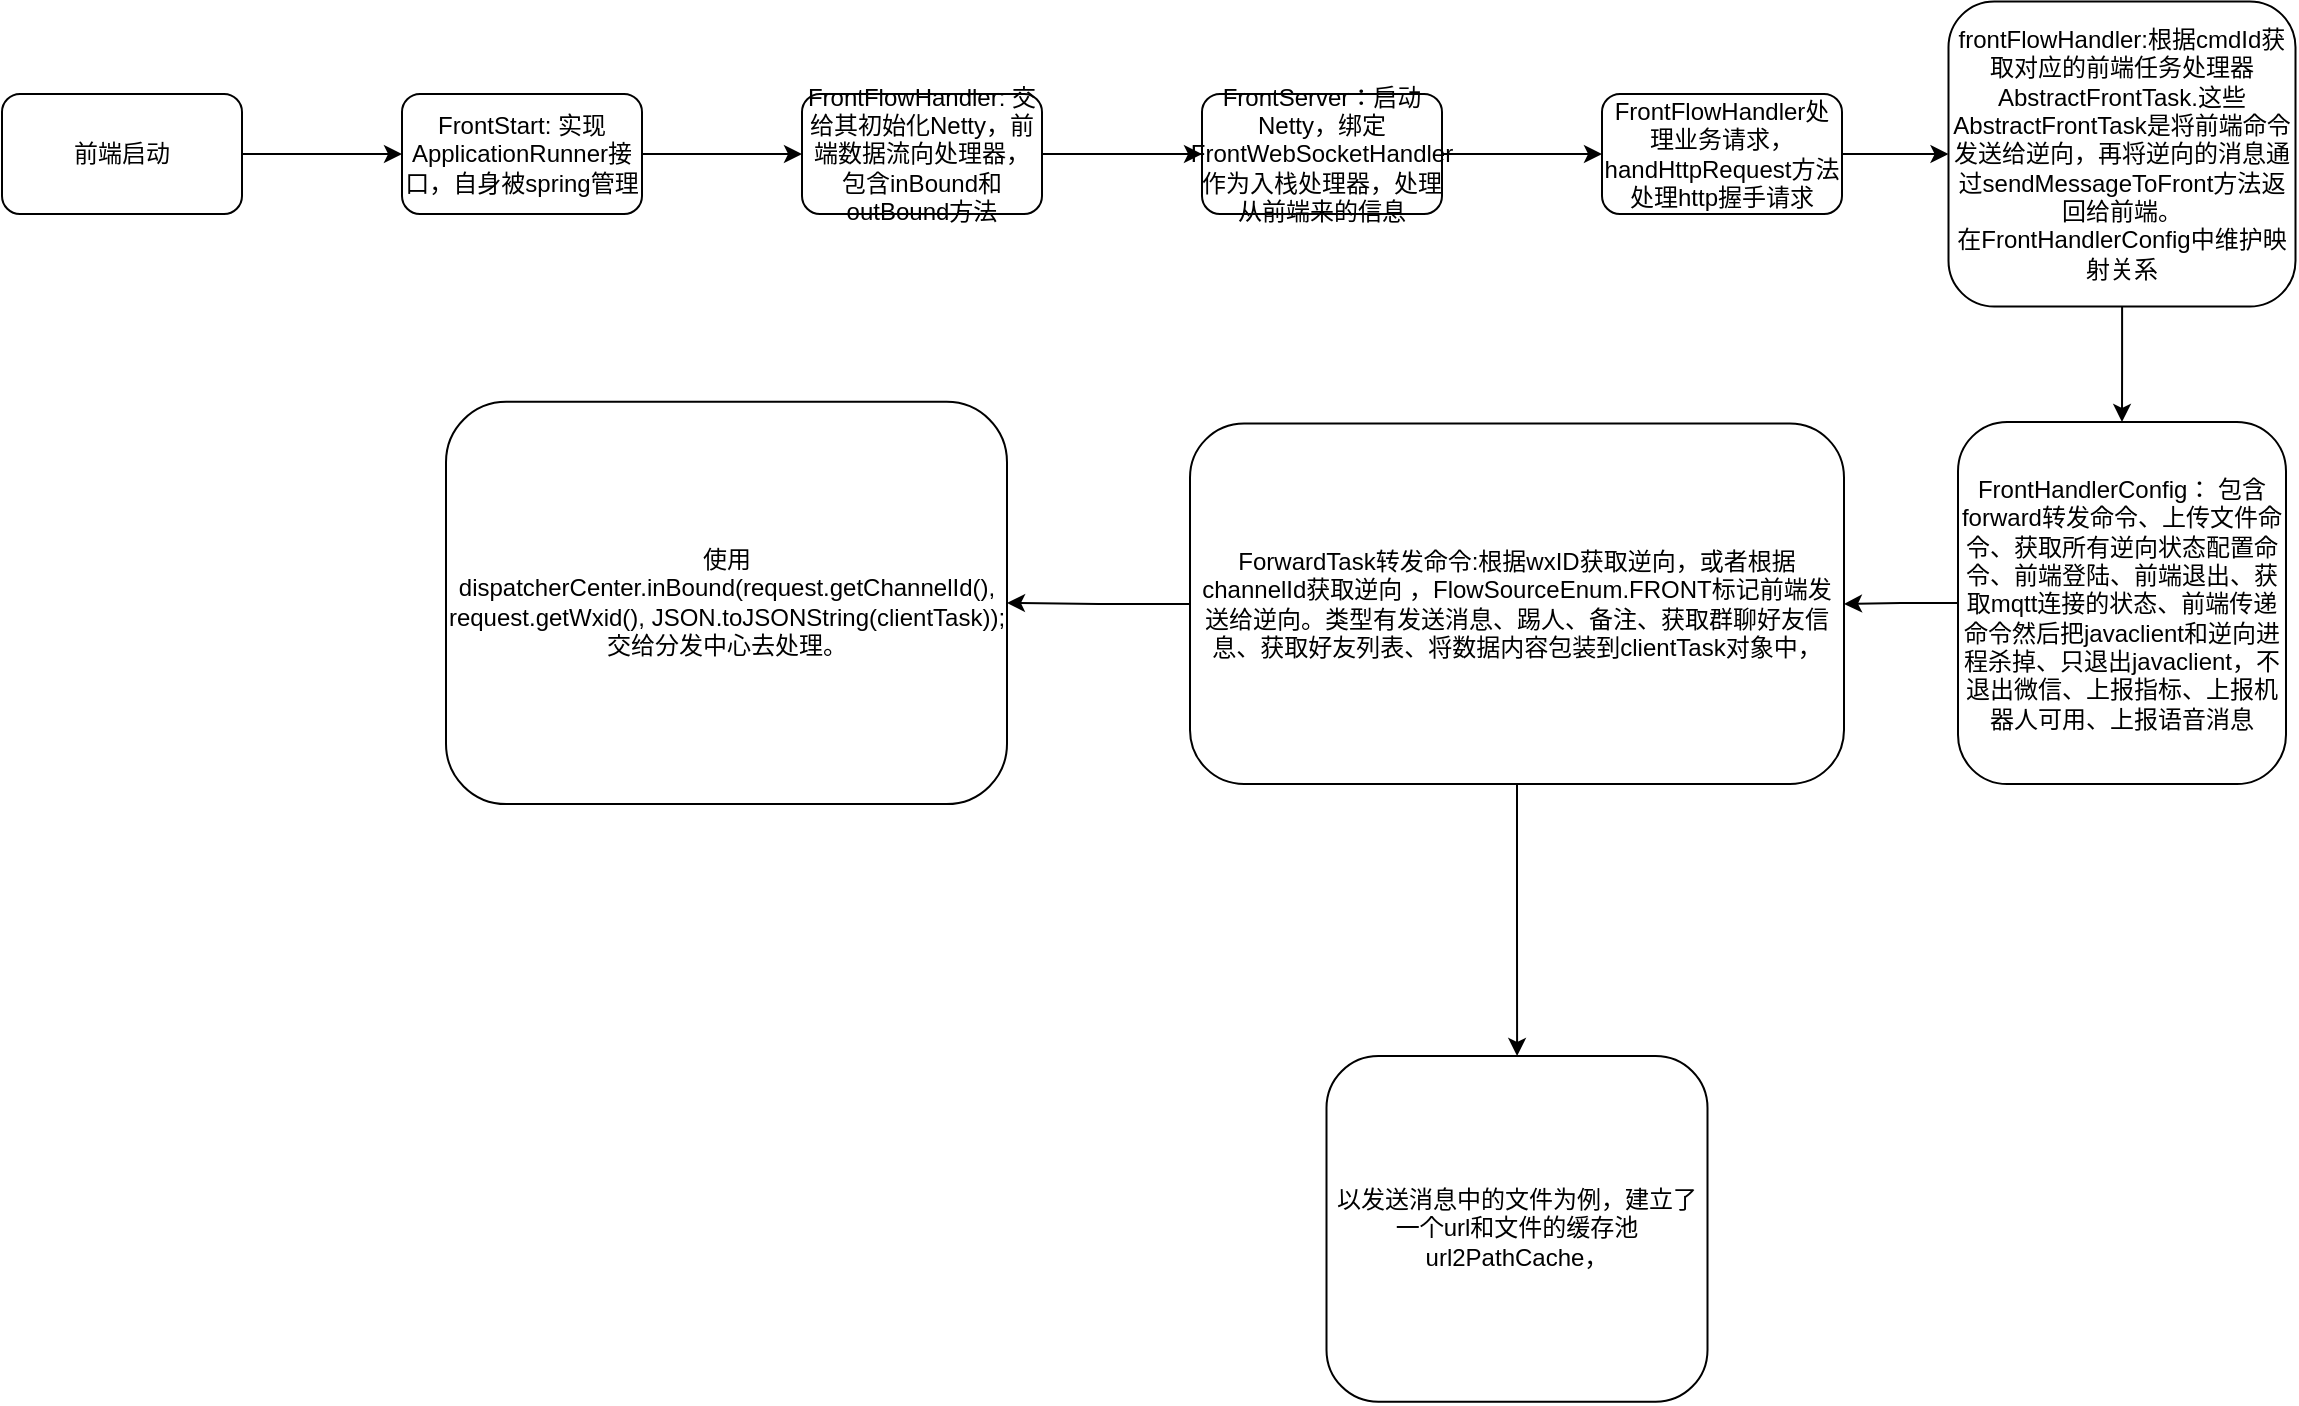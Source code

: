 <mxfile version="21.6.8" type="github">
  <diagram name="第 1 页" id="hfmUWymTaNQccyx6NpWl">
    <mxGraphModel dx="1395" dy="685" grid="0" gridSize="10" guides="1" tooltips="1" connect="1" arrows="1" fold="1" page="1" pageScale="1" pageWidth="1169" pageHeight="827" math="0" shadow="0">
      <root>
        <mxCell id="0" />
        <mxCell id="1" parent="0" />
        <mxCell id="AlUWY4Qr4lEPv8KhQEpm-3" value="" style="edgeStyle=orthogonalEdgeStyle;rounded=0;orthogonalLoop=1;jettySize=auto;html=1;" edge="1" parent="1" source="AlUWY4Qr4lEPv8KhQEpm-1" target="AlUWY4Qr4lEPv8KhQEpm-2">
          <mxGeometry relative="1" as="geometry" />
        </mxCell>
        <mxCell id="AlUWY4Qr4lEPv8KhQEpm-1" value="前端启动" style="rounded=1;whiteSpace=wrap;html=1;" vertex="1" parent="1">
          <mxGeometry x="17" y="220" width="120" height="60" as="geometry" />
        </mxCell>
        <mxCell id="AlUWY4Qr4lEPv8KhQEpm-5" value="" style="edgeStyle=orthogonalEdgeStyle;rounded=0;orthogonalLoop=1;jettySize=auto;html=1;" edge="1" parent="1" source="AlUWY4Qr4lEPv8KhQEpm-2" target="AlUWY4Qr4lEPv8KhQEpm-4">
          <mxGeometry relative="1" as="geometry" />
        </mxCell>
        <mxCell id="AlUWY4Qr4lEPv8KhQEpm-2" value="FrontStart: 实现ApplicationRunner接口，自身被spring管理" style="whiteSpace=wrap;html=1;rounded=1;" vertex="1" parent="1">
          <mxGeometry x="217" y="220" width="120" height="60" as="geometry" />
        </mxCell>
        <mxCell id="AlUWY4Qr4lEPv8KhQEpm-7" value="" style="edgeStyle=orthogonalEdgeStyle;rounded=0;orthogonalLoop=1;jettySize=auto;html=1;" edge="1" parent="1" source="AlUWY4Qr4lEPv8KhQEpm-4" target="AlUWY4Qr4lEPv8KhQEpm-6">
          <mxGeometry relative="1" as="geometry" />
        </mxCell>
        <mxCell id="AlUWY4Qr4lEPv8KhQEpm-4" value="FrontFlowHandler: 交给其初始化Netty，前端数据流向处理器，包含inBound和outBound方法" style="whiteSpace=wrap;html=1;rounded=1;" vertex="1" parent="1">
          <mxGeometry x="417" y="220" width="120" height="60" as="geometry" />
        </mxCell>
        <mxCell id="AlUWY4Qr4lEPv8KhQEpm-9" value="" style="edgeStyle=orthogonalEdgeStyle;rounded=0;orthogonalLoop=1;jettySize=auto;html=1;" edge="1" parent="1" source="AlUWY4Qr4lEPv8KhQEpm-6" target="AlUWY4Qr4lEPv8KhQEpm-8">
          <mxGeometry relative="1" as="geometry" />
        </mxCell>
        <mxCell id="AlUWY4Qr4lEPv8KhQEpm-6" value="FrontServer：启动Netty，绑定FrontWebSocketHandler&lt;span style=&quot;background-color: initial;&quot;&gt;作为入栈处理器，处理从前端来的信息&lt;/span&gt;" style="whiteSpace=wrap;html=1;rounded=1;" vertex="1" parent="1">
          <mxGeometry x="617" y="220" width="120" height="60" as="geometry" />
        </mxCell>
        <mxCell id="AlUWY4Qr4lEPv8KhQEpm-11" value="" style="edgeStyle=orthogonalEdgeStyle;rounded=0;orthogonalLoop=1;jettySize=auto;html=1;" edge="1" parent="1" source="AlUWY4Qr4lEPv8KhQEpm-8" target="AlUWY4Qr4lEPv8KhQEpm-10">
          <mxGeometry relative="1" as="geometry" />
        </mxCell>
        <mxCell id="AlUWY4Qr4lEPv8KhQEpm-8" value="FrontFlowHandler处理业务请求，handHttpRequest方法处理http握手请求" style="whiteSpace=wrap;html=1;rounded=1;" vertex="1" parent="1">
          <mxGeometry x="817" y="220" width="120" height="60" as="geometry" />
        </mxCell>
        <mxCell id="AlUWY4Qr4lEPv8KhQEpm-13" value="" style="edgeStyle=orthogonalEdgeStyle;rounded=0;orthogonalLoop=1;jettySize=auto;html=1;" edge="1" parent="1" source="AlUWY4Qr4lEPv8KhQEpm-10" target="AlUWY4Qr4lEPv8KhQEpm-12">
          <mxGeometry relative="1" as="geometry" />
        </mxCell>
        <mxCell id="AlUWY4Qr4lEPv8KhQEpm-10" value="frontFlowHandler:根据cmdId获取对应的前端任务处理器AbstractFrontTask.这些AbstractFrontTask是将前端命令发送给逆向，再将逆向的消息通过sendMessageToFront方法&lt;span style=&quot;background-color: initial;&quot;&gt;返回给前端。&lt;/span&gt;&lt;br&gt;在FrontHandlerConfig中维护映射关系" style="whiteSpace=wrap;html=1;rounded=1;" vertex="1" parent="1">
          <mxGeometry x="990.25" y="173.75" width="173.5" height="152.5" as="geometry" />
        </mxCell>
        <mxCell id="AlUWY4Qr4lEPv8KhQEpm-16" value="" style="edgeStyle=orthogonalEdgeStyle;rounded=0;orthogonalLoop=1;jettySize=auto;html=1;" edge="1" parent="1" source="AlUWY4Qr4lEPv8KhQEpm-12" target="AlUWY4Qr4lEPv8KhQEpm-15">
          <mxGeometry relative="1" as="geometry" />
        </mxCell>
        <mxCell id="AlUWY4Qr4lEPv8KhQEpm-12" value="FrontHandlerConfig： 包含forward&lt;span style=&quot;background-color: initial;&quot;&gt;转发命令、&lt;/span&gt;&lt;span style=&quot;background-color: initial;&quot;&gt;上传文件命令、&lt;/span&gt;获取所有逆向状态配置命令、前端登陆、前端退出、获取mqtt连接的状态、前端传递命令然后把javaclient和逆向进程杀掉、只退出javaclient，不退出微信、上报指标、上报机器人可用、上报语音消息" style="whiteSpace=wrap;html=1;rounded=1;" vertex="1" parent="1">
          <mxGeometry x="995" y="384" width="164" height="181" as="geometry" />
        </mxCell>
        <mxCell id="AlUWY4Qr4lEPv8KhQEpm-18" value="" style="edgeStyle=orthogonalEdgeStyle;rounded=0;orthogonalLoop=1;jettySize=auto;html=1;" edge="1" parent="1" source="AlUWY4Qr4lEPv8KhQEpm-15" target="AlUWY4Qr4lEPv8KhQEpm-17">
          <mxGeometry relative="1" as="geometry" />
        </mxCell>
        <mxCell id="AlUWY4Qr4lEPv8KhQEpm-20" value="" style="edgeStyle=orthogonalEdgeStyle;rounded=0;orthogonalLoop=1;jettySize=auto;html=1;" edge="1" parent="1" source="AlUWY4Qr4lEPv8KhQEpm-15" target="AlUWY4Qr4lEPv8KhQEpm-19">
          <mxGeometry relative="1" as="geometry" />
        </mxCell>
        <mxCell id="AlUWY4Qr4lEPv8KhQEpm-15" value="ForwardTask转发命令:根据wxID获取逆向，或者根据channelId获取逆向 ，FlowSourceEnum.FRONT标记前端发送给逆向。类型有发送消息、踢人、备注、获取群聊好友信息、获取好友列表、将数据内容包装到clientTask对象中，" style="whiteSpace=wrap;html=1;rounded=1;" vertex="1" parent="1">
          <mxGeometry x="611" y="384.75" width="327" height="180.25" as="geometry" />
        </mxCell>
        <mxCell id="AlUWY4Qr4lEPv8KhQEpm-17" value="使用dispatcherCenter.inBound(request.getChannelId(), request.getWxid(), JSON.toJSONString(clientTask));交给分发中心去处理。" style="whiteSpace=wrap;html=1;rounded=1;" vertex="1" parent="1">
          <mxGeometry x="239" y="373.93" width="280.5" height="201.13" as="geometry" />
        </mxCell>
        <mxCell id="AlUWY4Qr4lEPv8KhQEpm-19" value="以发送消息中的文件为例，建立了一个url和文件的缓存池url2PathCache，" style="whiteSpace=wrap;html=1;rounded=1;" vertex="1" parent="1">
          <mxGeometry x="679.25" y="701" width="190.5" height="172.88" as="geometry" />
        </mxCell>
      </root>
    </mxGraphModel>
  </diagram>
</mxfile>
